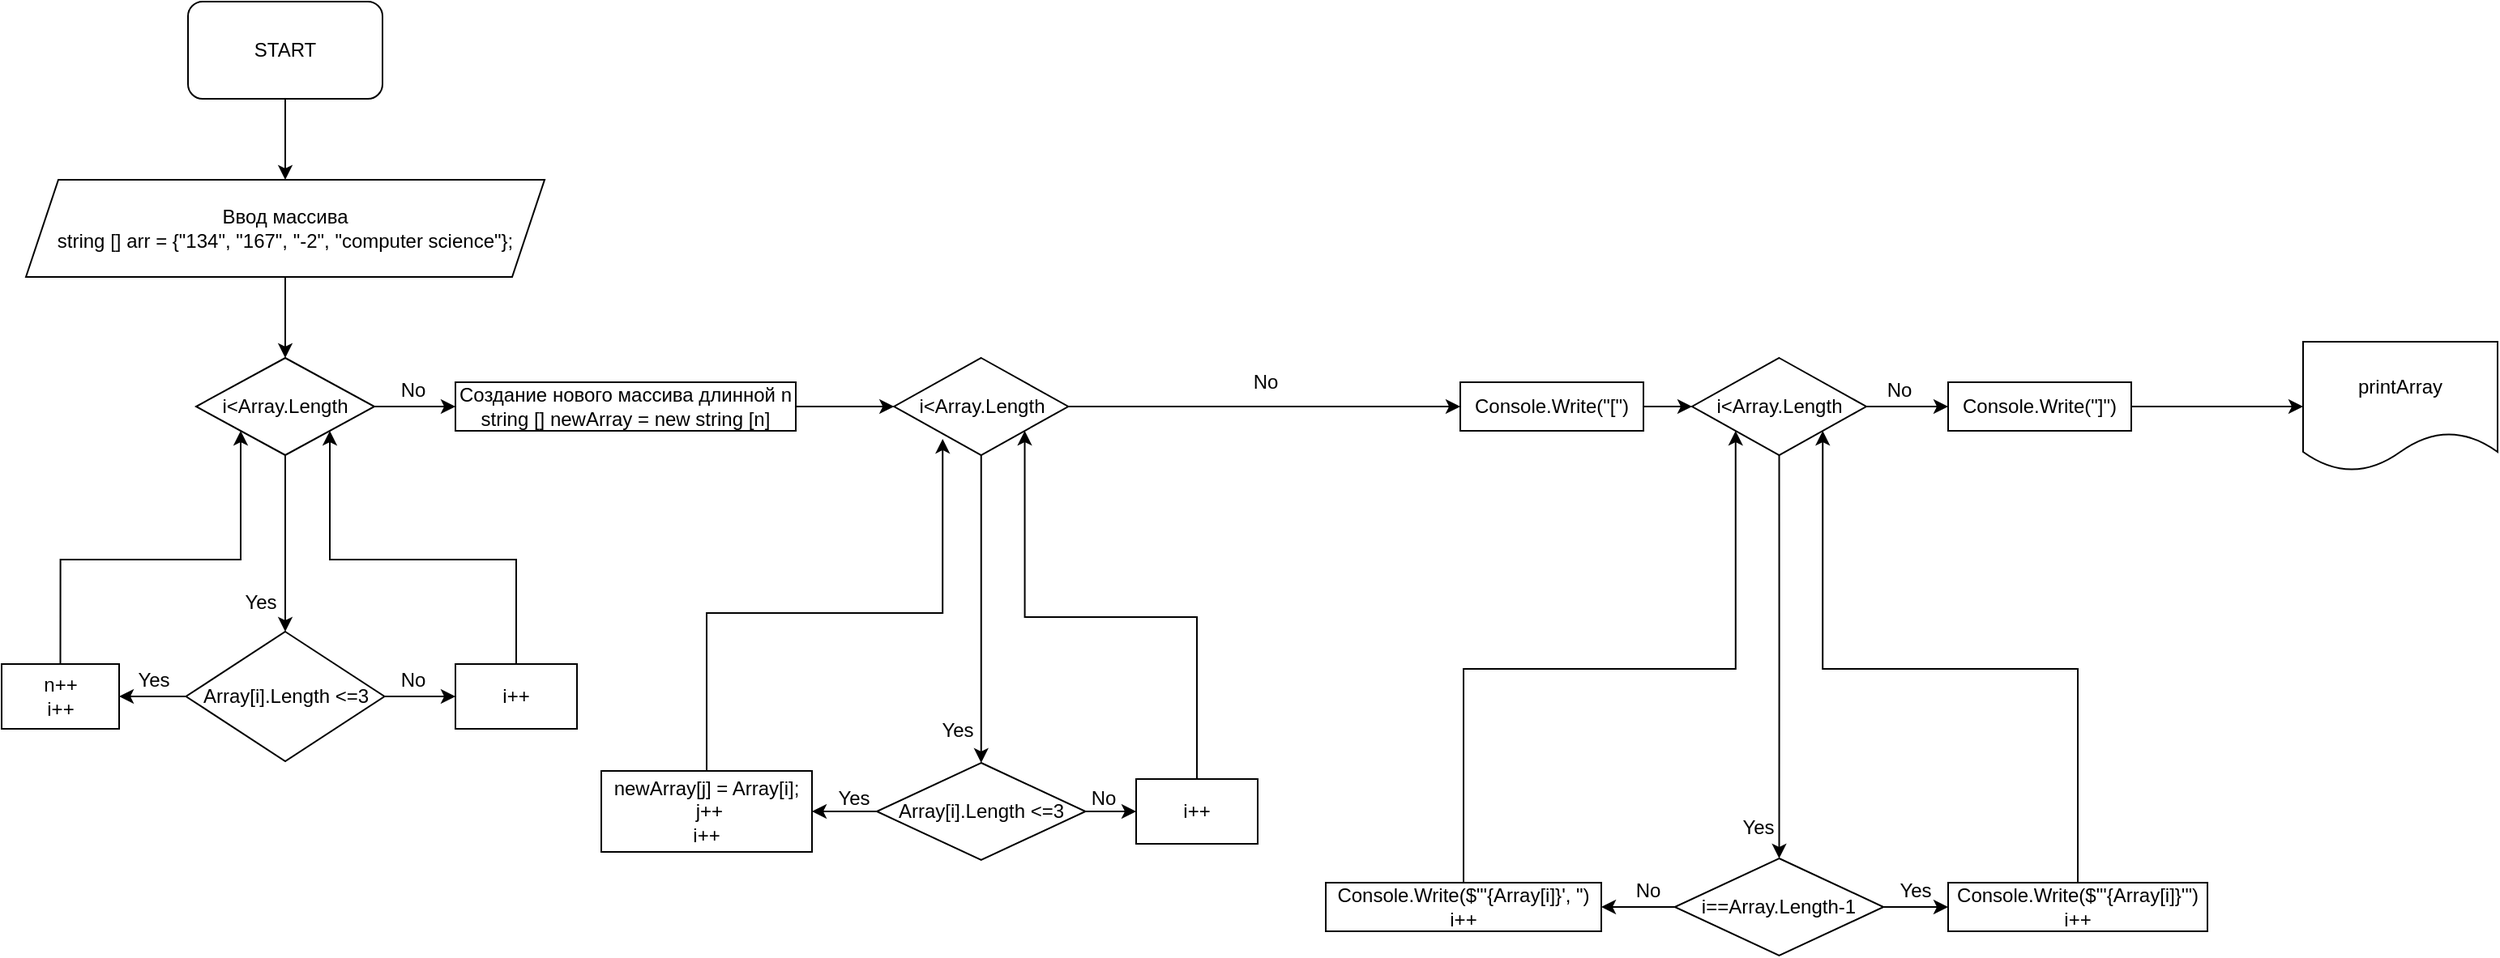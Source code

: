 <mxfile version="21.7.5" type="device">
  <diagram name="Страница — 1" id="WYdbocCuLd552KFTGk6s">
    <mxGraphModel dx="2206" dy="1425" grid="1" gridSize="10" guides="1" tooltips="1" connect="1" arrows="1" fold="1" page="1" pageScale="1" pageWidth="827" pageHeight="1169" math="0" shadow="0">
      <root>
        <mxCell id="0" />
        <mxCell id="1" parent="0" />
        <mxCell id="w-YCJZJWmGhq6_AtliKE-6" style="edgeStyle=orthogonalEdgeStyle;rounded=0;orthogonalLoop=1;jettySize=auto;html=1;exitX=0.5;exitY=1;exitDx=0;exitDy=0;entryX=0.5;entryY=0;entryDx=0;entryDy=0;" edge="1" parent="1" source="w-YCJZJWmGhq6_AtliKE-1" target="w-YCJZJWmGhq6_AtliKE-4">
          <mxGeometry relative="1" as="geometry" />
        </mxCell>
        <mxCell id="w-YCJZJWmGhq6_AtliKE-1" value="START" style="rounded=1;whiteSpace=wrap;html=1;" vertex="1" parent="1">
          <mxGeometry x="125" y="40" width="120" height="60" as="geometry" />
        </mxCell>
        <mxCell id="w-YCJZJWmGhq6_AtliKE-5" style="edgeStyle=orthogonalEdgeStyle;rounded=0;orthogonalLoop=1;jettySize=auto;html=1;exitX=0.5;exitY=1;exitDx=0;exitDy=0;entryX=0.5;entryY=0;entryDx=0;entryDy=0;" edge="1" parent="1" source="w-YCJZJWmGhq6_AtliKE-4" target="w-YCJZJWmGhq6_AtliKE-8">
          <mxGeometry relative="1" as="geometry">
            <mxPoint x="192.5" y="260" as="targetPoint" />
          </mxGeometry>
        </mxCell>
        <mxCell id="w-YCJZJWmGhq6_AtliKE-4" value="Ввод массива&lt;br&gt;string [] arr = {&quot;134&quot;, &quot;167&quot;, &quot;-2&quot;, &quot;computer science&quot;};" style="shape=parallelogram;perimeter=parallelogramPerimeter;whiteSpace=wrap;html=1;fixedSize=1;" vertex="1" parent="1">
          <mxGeometry x="25" y="150" width="320" height="60" as="geometry" />
        </mxCell>
        <mxCell id="w-YCJZJWmGhq6_AtliKE-20" style="edgeStyle=orthogonalEdgeStyle;rounded=0;orthogonalLoop=1;jettySize=auto;html=1;exitX=0.5;exitY=1;exitDx=0;exitDy=0;entryX=0.5;entryY=0;entryDx=0;entryDy=0;" edge="1" parent="1" source="w-YCJZJWmGhq6_AtliKE-8" target="w-YCJZJWmGhq6_AtliKE-14">
          <mxGeometry relative="1" as="geometry" />
        </mxCell>
        <mxCell id="w-YCJZJWmGhq6_AtliKE-33" style="edgeStyle=orthogonalEdgeStyle;rounded=0;orthogonalLoop=1;jettySize=auto;html=1;exitX=1;exitY=0.5;exitDx=0;exitDy=0;entryX=0;entryY=0.5;entryDx=0;entryDy=0;" edge="1" parent="1" source="w-YCJZJWmGhq6_AtliKE-8" target="w-YCJZJWmGhq6_AtliKE-31">
          <mxGeometry relative="1" as="geometry" />
        </mxCell>
        <mxCell id="w-YCJZJWmGhq6_AtliKE-8" value="i&amp;lt;Array.Length" style="rhombus;whiteSpace=wrap;html=1;" vertex="1" parent="1">
          <mxGeometry x="130" y="260" width="110" height="60" as="geometry" />
        </mxCell>
        <mxCell id="w-YCJZJWmGhq6_AtliKE-21" style="edgeStyle=orthogonalEdgeStyle;rounded=0;orthogonalLoop=1;jettySize=auto;html=1;exitX=0;exitY=0.5;exitDx=0;exitDy=0;entryX=1;entryY=0.5;entryDx=0;entryDy=0;" edge="1" parent="1" source="w-YCJZJWmGhq6_AtliKE-14" target="w-YCJZJWmGhq6_AtliKE-15">
          <mxGeometry relative="1" as="geometry" />
        </mxCell>
        <mxCell id="w-YCJZJWmGhq6_AtliKE-22" style="edgeStyle=orthogonalEdgeStyle;rounded=0;orthogonalLoop=1;jettySize=auto;html=1;exitX=1;exitY=0.5;exitDx=0;exitDy=0;entryX=0;entryY=0.5;entryDx=0;entryDy=0;" edge="1" parent="1" source="w-YCJZJWmGhq6_AtliKE-14" target="w-YCJZJWmGhq6_AtliKE-16">
          <mxGeometry relative="1" as="geometry" />
        </mxCell>
        <mxCell id="w-YCJZJWmGhq6_AtliKE-14" value="Array[i].Length &amp;lt;=3" style="rhombus;whiteSpace=wrap;html=1;" vertex="1" parent="1">
          <mxGeometry x="123.75" y="429" width="122.5" height="80" as="geometry" />
        </mxCell>
        <mxCell id="w-YCJZJWmGhq6_AtliKE-24" style="edgeStyle=orthogonalEdgeStyle;rounded=0;orthogonalLoop=1;jettySize=auto;html=1;exitX=0.5;exitY=0;exitDx=0;exitDy=0;entryX=0;entryY=1;entryDx=0;entryDy=0;" edge="1" parent="1" source="w-YCJZJWmGhq6_AtliKE-15" target="w-YCJZJWmGhq6_AtliKE-8">
          <mxGeometry relative="1" as="geometry" />
        </mxCell>
        <mxCell id="w-YCJZJWmGhq6_AtliKE-15" value="n++&lt;br&gt;i++" style="rounded=0;whiteSpace=wrap;html=1;" vertex="1" parent="1">
          <mxGeometry x="10" y="449" width="72.5" height="40" as="geometry" />
        </mxCell>
        <mxCell id="w-YCJZJWmGhq6_AtliKE-23" style="edgeStyle=orthogonalEdgeStyle;rounded=0;orthogonalLoop=1;jettySize=auto;html=1;exitX=0.5;exitY=0;exitDx=0;exitDy=0;entryX=1;entryY=1;entryDx=0;entryDy=0;" edge="1" parent="1" source="w-YCJZJWmGhq6_AtliKE-16" target="w-YCJZJWmGhq6_AtliKE-8">
          <mxGeometry relative="1" as="geometry" />
        </mxCell>
        <mxCell id="w-YCJZJWmGhq6_AtliKE-16" value="i++" style="rounded=0;whiteSpace=wrap;html=1;" vertex="1" parent="1">
          <mxGeometry x="290" y="449" width="75" height="40" as="geometry" />
        </mxCell>
        <mxCell id="w-YCJZJWmGhq6_AtliKE-35" style="edgeStyle=orthogonalEdgeStyle;rounded=0;orthogonalLoop=1;jettySize=auto;html=1;exitX=0.5;exitY=1;exitDx=0;exitDy=0;entryX=0.5;entryY=0;entryDx=0;entryDy=0;" edge="1" parent="1" source="w-YCJZJWmGhq6_AtliKE-26" target="w-YCJZJWmGhq6_AtliKE-27">
          <mxGeometry relative="1" as="geometry" />
        </mxCell>
        <mxCell id="w-YCJZJWmGhq6_AtliKE-57" style="edgeStyle=orthogonalEdgeStyle;rounded=0;orthogonalLoop=1;jettySize=auto;html=1;exitX=1;exitY=0.5;exitDx=0;exitDy=0;entryX=0;entryY=0.5;entryDx=0;entryDy=0;" edge="1" parent="1" source="w-YCJZJWmGhq6_AtliKE-26" target="w-YCJZJWmGhq6_AtliKE-58">
          <mxGeometry relative="1" as="geometry">
            <mxPoint x="827" y="290" as="targetPoint" />
          </mxGeometry>
        </mxCell>
        <mxCell id="w-YCJZJWmGhq6_AtliKE-26" value="i&amp;lt;Array.Length" style="rhombus;whiteSpace=wrap;html=1;" vertex="1" parent="1">
          <mxGeometry x="560.63" y="260" width="107.5" height="60" as="geometry" />
        </mxCell>
        <mxCell id="w-YCJZJWmGhq6_AtliKE-36" style="edgeStyle=orthogonalEdgeStyle;rounded=0;orthogonalLoop=1;jettySize=auto;html=1;exitX=0;exitY=0.5;exitDx=0;exitDy=0;entryX=1;entryY=0.5;entryDx=0;entryDy=0;" edge="1" parent="1" source="w-YCJZJWmGhq6_AtliKE-27" target="w-YCJZJWmGhq6_AtliKE-29">
          <mxGeometry relative="1" as="geometry" />
        </mxCell>
        <mxCell id="w-YCJZJWmGhq6_AtliKE-37" style="edgeStyle=orthogonalEdgeStyle;rounded=0;orthogonalLoop=1;jettySize=auto;html=1;exitX=1;exitY=0.5;exitDx=0;exitDy=0;entryX=0;entryY=0.5;entryDx=0;entryDy=0;" edge="1" parent="1" source="w-YCJZJWmGhq6_AtliKE-27" target="w-YCJZJWmGhq6_AtliKE-28">
          <mxGeometry relative="1" as="geometry" />
        </mxCell>
        <mxCell id="w-YCJZJWmGhq6_AtliKE-27" value="Array[i].Length &amp;lt;=3" style="rhombus;whiteSpace=wrap;html=1;" vertex="1" parent="1">
          <mxGeometry x="550" y="510" width="128.75" height="60" as="geometry" />
        </mxCell>
        <mxCell id="w-YCJZJWmGhq6_AtliKE-38" style="edgeStyle=orthogonalEdgeStyle;rounded=0;orthogonalLoop=1;jettySize=auto;html=1;exitX=0.5;exitY=0;exitDx=0;exitDy=0;entryX=1;entryY=1;entryDx=0;entryDy=0;" edge="1" parent="1" source="w-YCJZJWmGhq6_AtliKE-28" target="w-YCJZJWmGhq6_AtliKE-26">
          <mxGeometry relative="1" as="geometry" />
        </mxCell>
        <mxCell id="w-YCJZJWmGhq6_AtliKE-28" value="i++" style="rounded=0;whiteSpace=wrap;html=1;" vertex="1" parent="1">
          <mxGeometry x="710" y="520" width="75" height="40" as="geometry" />
        </mxCell>
        <mxCell id="w-YCJZJWmGhq6_AtliKE-39" style="edgeStyle=orthogonalEdgeStyle;rounded=0;orthogonalLoop=1;jettySize=auto;html=1;exitX=0.5;exitY=0;exitDx=0;exitDy=0;entryX=0.279;entryY=0.833;entryDx=0;entryDy=0;entryPerimeter=0;" edge="1" parent="1" source="w-YCJZJWmGhq6_AtliKE-29" target="w-YCJZJWmGhq6_AtliKE-26">
          <mxGeometry relative="1" as="geometry" />
        </mxCell>
        <mxCell id="w-YCJZJWmGhq6_AtliKE-29" value="&lt;div&gt;newArray[j] = Array[i];&lt;/div&gt;&amp;nbsp;j++&lt;br&gt;i++" style="rounded=0;whiteSpace=wrap;html=1;" vertex="1" parent="1">
          <mxGeometry x="380" y="515" width="130" height="50" as="geometry" />
        </mxCell>
        <mxCell id="w-YCJZJWmGhq6_AtliKE-34" style="edgeStyle=orthogonalEdgeStyle;rounded=0;orthogonalLoop=1;jettySize=auto;html=1;exitX=1;exitY=0.5;exitDx=0;exitDy=0;entryX=0;entryY=0.5;entryDx=0;entryDy=0;" edge="1" parent="1" source="w-YCJZJWmGhq6_AtliKE-31" target="w-YCJZJWmGhq6_AtliKE-26">
          <mxGeometry relative="1" as="geometry" />
        </mxCell>
        <mxCell id="w-YCJZJWmGhq6_AtliKE-31" value="Создание нового массива длинной n&lt;br&gt;string [] newArray = new string [n]" style="rounded=0;whiteSpace=wrap;html=1;" vertex="1" parent="1">
          <mxGeometry x="290" y="275" width="210" height="30" as="geometry" />
        </mxCell>
        <mxCell id="w-YCJZJWmGhq6_AtliKE-41" value="Yes" style="text;html=1;strokeColor=none;fillColor=none;align=center;verticalAlign=middle;whiteSpace=wrap;rounded=0;" vertex="1" parent="1">
          <mxGeometry x="140" y="396" width="60" height="30" as="geometry" />
        </mxCell>
        <mxCell id="w-YCJZJWmGhq6_AtliKE-46" value="Yes" style="text;html=1;strokeColor=none;fillColor=none;align=center;verticalAlign=middle;whiteSpace=wrap;rounded=0;" vertex="1" parent="1">
          <mxGeometry x="506" y="517" width="60" height="30" as="geometry" />
        </mxCell>
        <mxCell id="w-YCJZJWmGhq6_AtliKE-47" value="Yes" style="text;html=1;strokeColor=none;fillColor=none;align=center;verticalAlign=middle;whiteSpace=wrap;rounded=0;" vertex="1" parent="1">
          <mxGeometry x="570" y="475" width="60" height="30" as="geometry" />
        </mxCell>
        <mxCell id="w-YCJZJWmGhq6_AtliKE-48" value="Yes" style="text;html=1;strokeColor=none;fillColor=none;align=center;verticalAlign=middle;whiteSpace=wrap;rounded=0;" vertex="1" parent="1">
          <mxGeometry x="74" y="444" width="60" height="30" as="geometry" />
        </mxCell>
        <mxCell id="w-YCJZJWmGhq6_AtliKE-51" value="No" style="text;html=1;strokeColor=none;fillColor=none;align=center;verticalAlign=middle;whiteSpace=wrap;rounded=0;" vertex="1" parent="1">
          <mxGeometry x="660" y="517" width="60" height="30" as="geometry" />
        </mxCell>
        <mxCell id="w-YCJZJWmGhq6_AtliKE-52" value="No" style="text;html=1;strokeColor=none;fillColor=none;align=center;verticalAlign=middle;whiteSpace=wrap;rounded=0;" vertex="1" parent="1">
          <mxGeometry x="760" y="260" width="60" height="30" as="geometry" />
        </mxCell>
        <mxCell id="w-YCJZJWmGhq6_AtliKE-53" value="No" style="text;html=1;strokeColor=none;fillColor=none;align=center;verticalAlign=middle;whiteSpace=wrap;rounded=0;" vertex="1" parent="1">
          <mxGeometry x="234" y="444" width="60" height="30" as="geometry" />
        </mxCell>
        <mxCell id="w-YCJZJWmGhq6_AtliKE-54" value="No" style="text;html=1;strokeColor=none;fillColor=none;align=center;verticalAlign=middle;whiteSpace=wrap;rounded=0;" vertex="1" parent="1">
          <mxGeometry x="234" y="265" width="60" height="30" as="geometry" />
        </mxCell>
        <mxCell id="w-YCJZJWmGhq6_AtliKE-61" style="edgeStyle=orthogonalEdgeStyle;rounded=0;orthogonalLoop=1;jettySize=auto;html=1;exitX=1;exitY=0.5;exitDx=0;exitDy=0;entryX=0;entryY=0.5;entryDx=0;entryDy=0;" edge="1" parent="1" source="w-YCJZJWmGhq6_AtliKE-58" target="w-YCJZJWmGhq6_AtliKE-60">
          <mxGeometry relative="1" as="geometry" />
        </mxCell>
        <mxCell id="w-YCJZJWmGhq6_AtliKE-58" value="&lt;span style=&quot;background-color: initial;&quot;&gt;Console.Write(&quot;[&quot;)&lt;/span&gt;" style="rounded=0;whiteSpace=wrap;html=1;" vertex="1" parent="1">
          <mxGeometry x="910" y="275" width="113" height="30" as="geometry" />
        </mxCell>
        <mxCell id="w-YCJZJWmGhq6_AtliKE-80" style="edgeStyle=orthogonalEdgeStyle;rounded=0;orthogonalLoop=1;jettySize=auto;html=1;exitX=1;exitY=0.5;exitDx=0;exitDy=0;entryX=0;entryY=0.5;entryDx=0;entryDy=0;" edge="1" parent="1" source="w-YCJZJWmGhq6_AtliKE-59" target="w-YCJZJWmGhq6_AtliKE-79">
          <mxGeometry relative="1" as="geometry" />
        </mxCell>
        <mxCell id="w-YCJZJWmGhq6_AtliKE-59" value="&lt;span style=&quot;background-color: initial;&quot;&gt;Console.Write(&quot;]&quot;)&lt;/span&gt;" style="rounded=0;whiteSpace=wrap;html=1;" vertex="1" parent="1">
          <mxGeometry x="1211" y="275" width="113" height="30" as="geometry" />
        </mxCell>
        <mxCell id="w-YCJZJWmGhq6_AtliKE-62" style="edgeStyle=orthogonalEdgeStyle;rounded=0;orthogonalLoop=1;jettySize=auto;html=1;exitX=1;exitY=0.5;exitDx=0;exitDy=0;entryX=0;entryY=0.5;entryDx=0;entryDy=0;" edge="1" parent="1" source="w-YCJZJWmGhq6_AtliKE-60" target="w-YCJZJWmGhq6_AtliKE-59">
          <mxGeometry relative="1" as="geometry" />
        </mxCell>
        <mxCell id="w-YCJZJWmGhq6_AtliKE-70" style="edgeStyle=orthogonalEdgeStyle;rounded=0;orthogonalLoop=1;jettySize=auto;html=1;exitX=0.5;exitY=1;exitDx=0;exitDy=0;entryX=0.5;entryY=0;entryDx=0;entryDy=0;" edge="1" parent="1" source="w-YCJZJWmGhq6_AtliKE-60" target="w-YCJZJWmGhq6_AtliKE-64">
          <mxGeometry relative="1" as="geometry" />
        </mxCell>
        <mxCell id="w-YCJZJWmGhq6_AtliKE-60" value="i&amp;lt;Array.Length" style="rhombus;whiteSpace=wrap;html=1;" vertex="1" parent="1">
          <mxGeometry x="1053" y="260" width="107.5" height="60" as="geometry" />
        </mxCell>
        <mxCell id="w-YCJZJWmGhq6_AtliKE-63" value="No" style="text;html=1;strokeColor=none;fillColor=none;align=center;verticalAlign=middle;whiteSpace=wrap;rounded=0;" vertex="1" parent="1">
          <mxGeometry x="1151" y="265" width="60" height="30" as="geometry" />
        </mxCell>
        <mxCell id="w-YCJZJWmGhq6_AtliKE-72" style="edgeStyle=orthogonalEdgeStyle;rounded=0;orthogonalLoop=1;jettySize=auto;html=1;exitX=1;exitY=0.5;exitDx=0;exitDy=0;entryX=0;entryY=0.5;entryDx=0;entryDy=0;" edge="1" parent="1" source="w-YCJZJWmGhq6_AtliKE-64" target="w-YCJZJWmGhq6_AtliKE-65">
          <mxGeometry relative="1" as="geometry" />
        </mxCell>
        <mxCell id="w-YCJZJWmGhq6_AtliKE-73" style="edgeStyle=orthogonalEdgeStyle;rounded=0;orthogonalLoop=1;jettySize=auto;html=1;exitX=0;exitY=0.5;exitDx=0;exitDy=0;entryX=1;entryY=0.5;entryDx=0;entryDy=0;" edge="1" parent="1" source="w-YCJZJWmGhq6_AtliKE-64" target="w-YCJZJWmGhq6_AtliKE-66">
          <mxGeometry relative="1" as="geometry" />
        </mxCell>
        <mxCell id="w-YCJZJWmGhq6_AtliKE-64" value="i==Array.Length-1" style="rhombus;whiteSpace=wrap;html=1;" vertex="1" parent="1">
          <mxGeometry x="1042.37" y="569" width="128.75" height="60" as="geometry" />
        </mxCell>
        <mxCell id="w-YCJZJWmGhq6_AtliKE-75" style="edgeStyle=orthogonalEdgeStyle;rounded=0;orthogonalLoop=1;jettySize=auto;html=1;exitX=0.5;exitY=0;exitDx=0;exitDy=0;entryX=1;entryY=1;entryDx=0;entryDy=0;" edge="1" parent="1" source="w-YCJZJWmGhq6_AtliKE-65" target="w-YCJZJWmGhq6_AtliKE-60">
          <mxGeometry relative="1" as="geometry" />
        </mxCell>
        <mxCell id="w-YCJZJWmGhq6_AtliKE-65" value="&lt;div&gt;Console.Write($&quot;&#39;{Array[i]}&#39;&quot;)&lt;/div&gt;&lt;div&gt;i++&lt;/div&gt;" style="rounded=0;whiteSpace=wrap;html=1;" vertex="1" parent="1">
          <mxGeometry x="1211" y="584" width="160" height="30" as="geometry" />
        </mxCell>
        <mxCell id="w-YCJZJWmGhq6_AtliKE-74" style="edgeStyle=orthogonalEdgeStyle;rounded=0;orthogonalLoop=1;jettySize=auto;html=1;exitX=0.5;exitY=0;exitDx=0;exitDy=0;entryX=0;entryY=1;entryDx=0;entryDy=0;" edge="1" parent="1" source="w-YCJZJWmGhq6_AtliKE-66" target="w-YCJZJWmGhq6_AtliKE-60">
          <mxGeometry relative="1" as="geometry" />
        </mxCell>
        <mxCell id="w-YCJZJWmGhq6_AtliKE-66" value="Console.Write($&quot;&#39;{Array[i]}&#39;, &quot;)&lt;br&gt;i++" style="rounded=0;whiteSpace=wrap;html=1;" vertex="1" parent="1">
          <mxGeometry x="827" y="584" width="170" height="30" as="geometry" />
        </mxCell>
        <mxCell id="w-YCJZJWmGhq6_AtliKE-76" value="No" style="text;html=1;strokeColor=none;fillColor=none;align=center;verticalAlign=middle;whiteSpace=wrap;rounded=0;" vertex="1" parent="1">
          <mxGeometry x="996" y="574" width="60" height="30" as="geometry" />
        </mxCell>
        <mxCell id="w-YCJZJWmGhq6_AtliKE-77" value="Yes" style="text;html=1;strokeColor=none;fillColor=none;align=center;verticalAlign=middle;whiteSpace=wrap;rounded=0;" vertex="1" parent="1">
          <mxGeometry x="1064" y="535" width="60" height="30" as="geometry" />
        </mxCell>
        <mxCell id="w-YCJZJWmGhq6_AtliKE-78" value="Yes" style="text;html=1;strokeColor=none;fillColor=none;align=center;verticalAlign=middle;whiteSpace=wrap;rounded=0;" vertex="1" parent="1">
          <mxGeometry x="1160.5" y="574" width="60" height="30" as="geometry" />
        </mxCell>
        <mxCell id="w-YCJZJWmGhq6_AtliKE-79" value="printArray" style="shape=document;whiteSpace=wrap;html=1;boundedLbl=1;" vertex="1" parent="1">
          <mxGeometry x="1430" y="250" width="120" height="80" as="geometry" />
        </mxCell>
      </root>
    </mxGraphModel>
  </diagram>
</mxfile>
